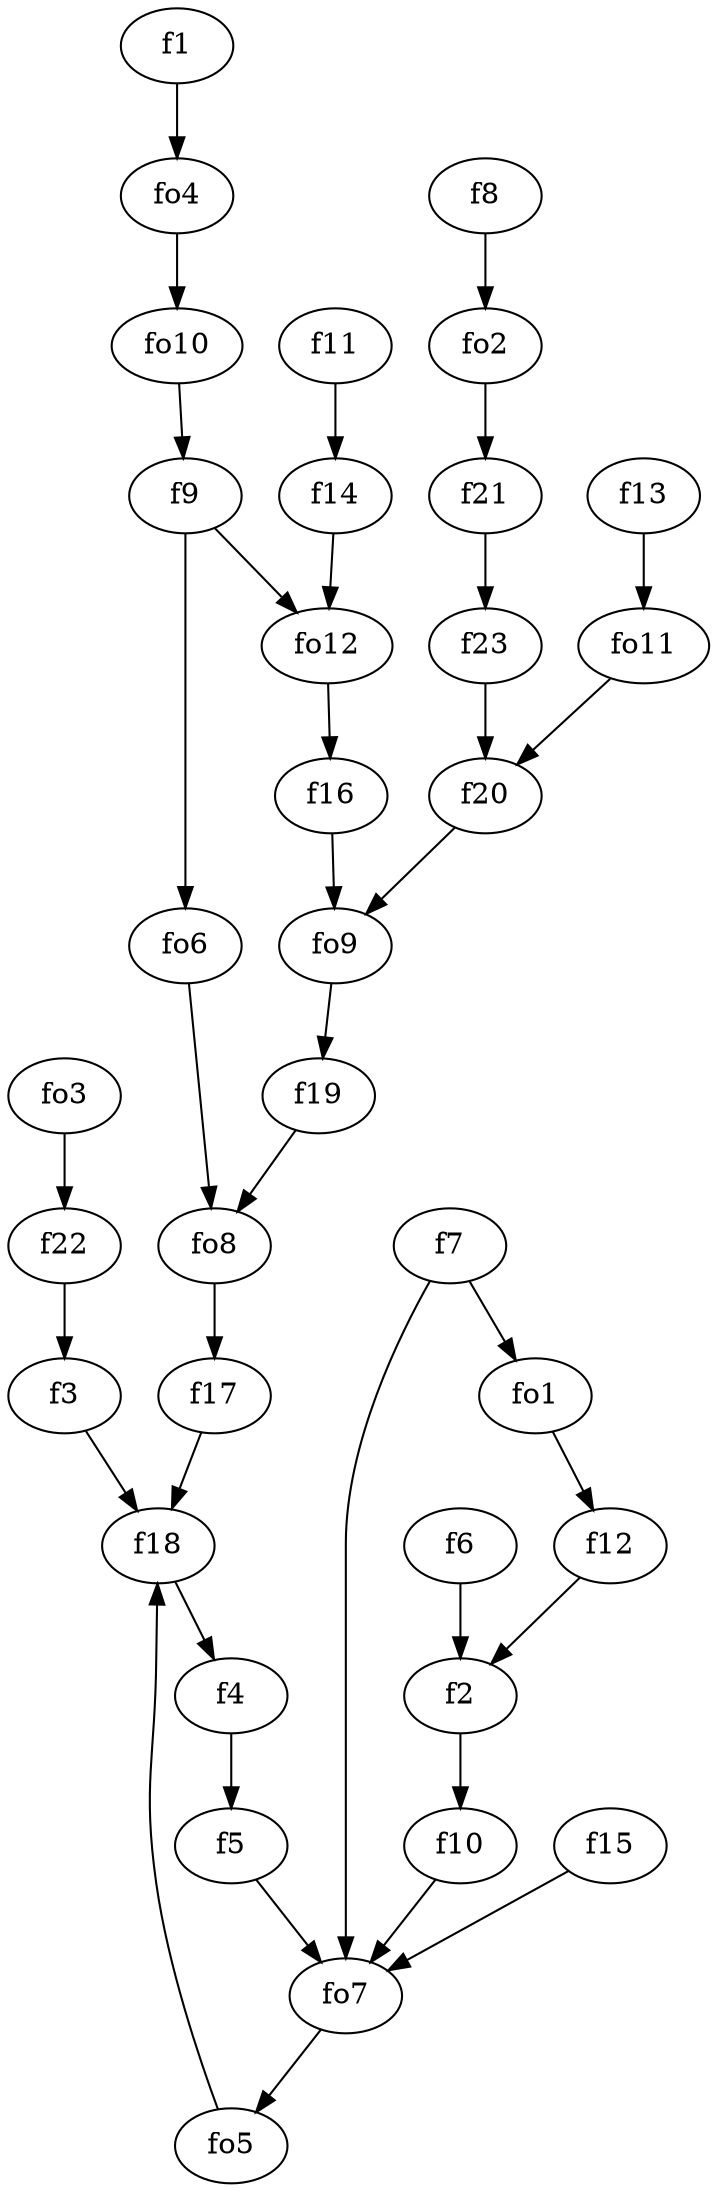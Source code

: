 strict digraph  {
f1;
f2;
f3;
f4;
f5;
f6;
f7;
f8;
f9;
f10;
f11;
f12;
f13;
f14;
f15;
f16;
f17;
f18;
f19;
f20;
f21;
f22;
f23;
fo1;
fo2;
fo3;
fo4;
fo5;
fo6;
fo7;
fo8;
fo9;
fo10;
fo11;
fo12;
f1 -> fo4  [weight=2];
f2 -> f10  [weight=2];
f3 -> f18  [weight=2];
f4 -> f5  [weight=2];
f5 -> fo7  [weight=2];
f6 -> f2  [weight=2];
f7 -> fo1  [weight=2];
f7 -> fo7  [weight=2];
f8 -> fo2  [weight=2];
f9 -> fo6  [weight=2];
f9 -> fo12  [weight=2];
f10 -> fo7  [weight=2];
f11 -> f14  [weight=2];
f12 -> f2  [weight=2];
f13 -> fo11  [weight=2];
f14 -> fo12  [weight=2];
f15 -> fo7  [weight=2];
f16 -> fo9  [weight=2];
f17 -> f18  [weight=2];
f18 -> f4  [weight=2];
f19 -> fo8  [weight=2];
f20 -> fo9  [weight=2];
f21 -> f23  [weight=2];
f22 -> f3  [weight=2];
f23 -> f20  [weight=2];
fo1 -> f12  [weight=2];
fo2 -> f21  [weight=2];
fo3 -> f22  [weight=2];
fo4 -> fo10  [weight=2];
fo5 -> f18  [weight=2];
fo6 -> fo8  [weight=2];
fo7 -> fo5  [weight=2];
fo8 -> f17  [weight=2];
fo9 -> f19  [weight=2];
fo10 -> f9  [weight=2];
fo11 -> f20  [weight=2];
fo12 -> f16  [weight=2];
}
